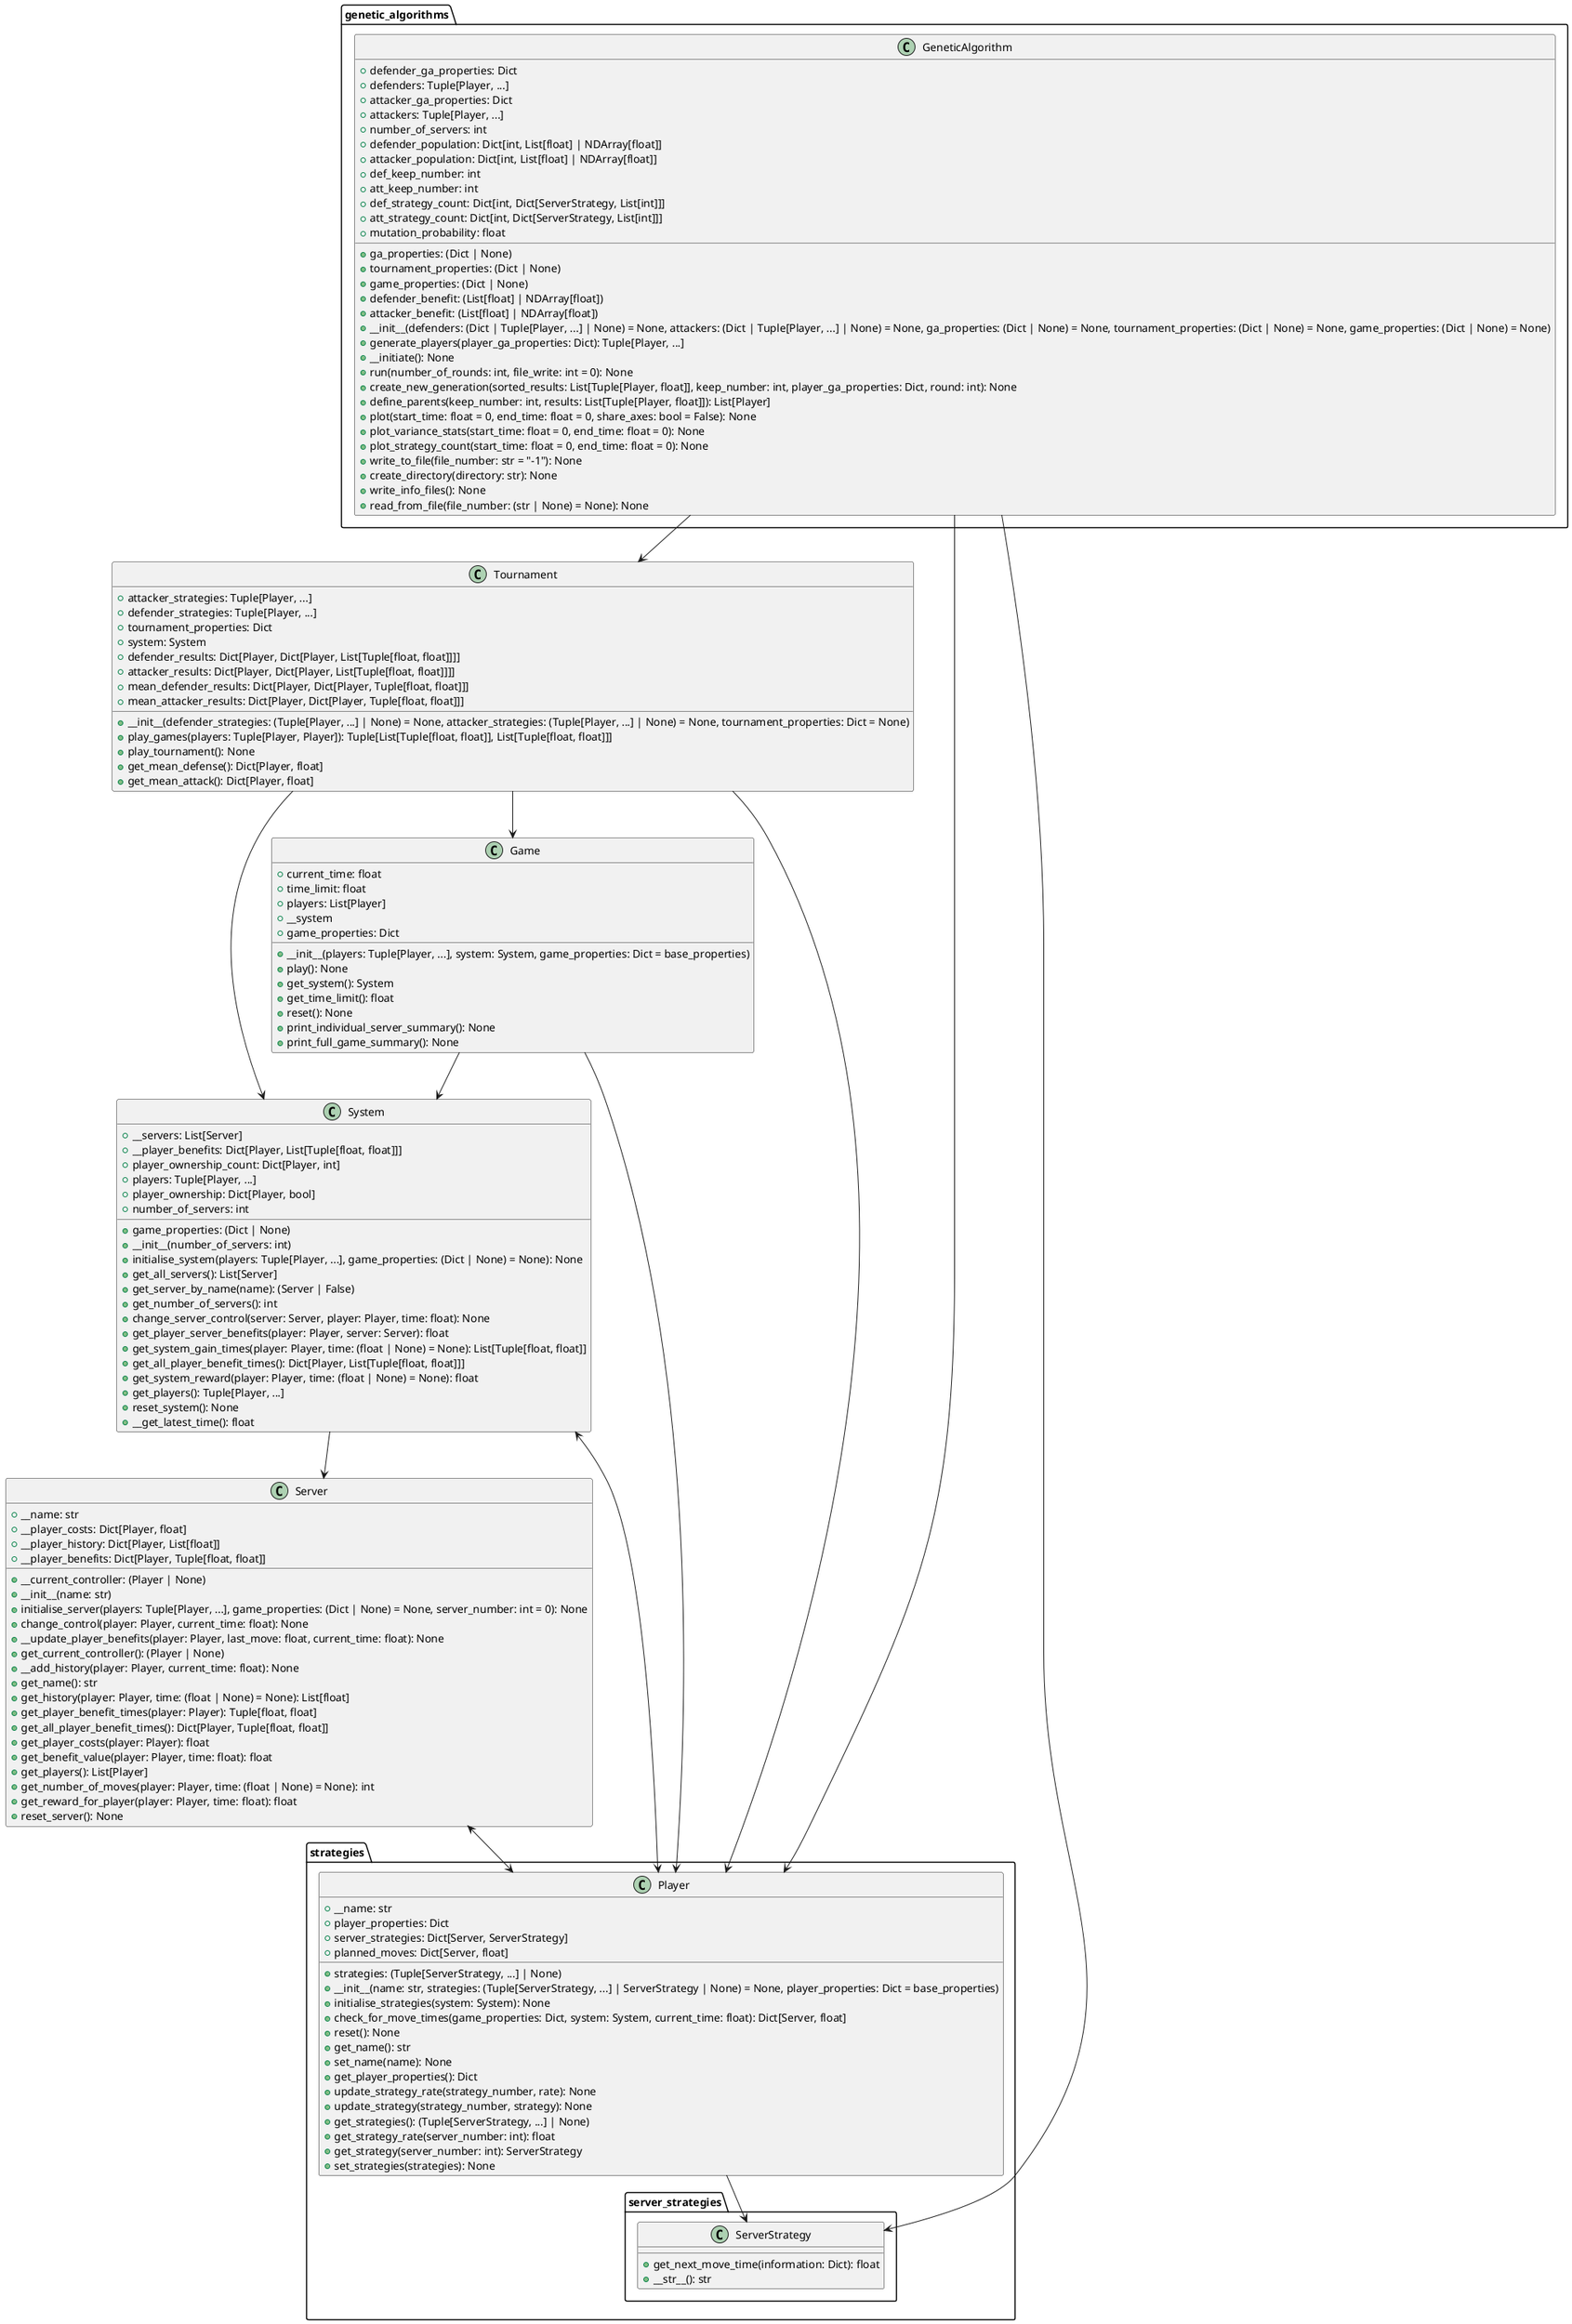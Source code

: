 @startuml "class-diagram"

class Tournament {
  + attacker_strategies: Tuple[Player, ...]
  + defender_strategies: Tuple[Player, ...]
  + tournament_properties: Dict
  + system: System
  + defender_results: Dict[Player, Dict[Player, List[Tuple[float, float]]]]
  + attacker_results: Dict[Player, Dict[Player, List[Tuple[float, float]]]]
  + mean_defender_results: Dict[Player, Dict[Player, Tuple[float, float]]]
  + mean_attacker_results: Dict[Player, Dict[Player, Tuple[float, float]]]
  + __init__(defender_strategies: (Tuple[Player, ...] | None) = None, attacker_strategies: (Tuple[Player, ...] | None) = None, tournament_properties: Dict = None)
  + play_games(players: Tuple[Player, Player]): Tuple[List[Tuple[float, float]], List[Tuple[float, float]]]
  + play_tournament(): None
  + get_mean_defense(): Dict[Player, float]
  + get_mean_attack(): Dict[Player, float]
}

class Game {
  + current_time: float
  + time_limit: float
  + players: List[Player]
  + __system
  + game_properties: Dict
  + __init__(players: Tuple[Player, ...], system: System, game_properties: Dict = base_properties)
  + play(): None
  + get_system(): System
  + get_time_limit(): float
  + reset(): None
  + print_individual_server_summary(): None
  + print_full_game_summary(): None
}

class System {
  + __servers: List[Server]
  + __player_benefits: Dict[Player, List[Tuple[float, float]]]
  + player_ownership_count: Dict[Player, int]
  + players: Tuple[Player, ...]
  + player_ownership: Dict[Player, bool]
  + game_properties: (Dict | None)
  + number_of_servers: int
  + __init__(number_of_servers: int)
  + initialise_system(players: Tuple[Player, ...], game_properties: (Dict | None) = None): None
  + get_all_servers(): List[Server]
  + get_server_by_name(name): (Server | False)
  + get_number_of_servers(): int
  + change_server_control(server: Server, player: Player, time: float): None
  + get_player_server_benefits(player: Player, server: Server): float
  + get_system_gain_times(player: Player, time: (float | None) = None): List[Tuple[float, float]]
  + get_all_player_benefit_times(): Dict[Player, List[Tuple[float, float]]]
  + get_system_reward(player: Player, time: (float | None) = None): float
  + get_players(): Tuple[Player, ...]
  + reset_system(): None
  + __get_latest_time(): float
}

class Server {
  + __name: str
  + __current_controller: (Player | None)
  + __player_costs: Dict[Player, float]
  + __player_history: Dict[Player, List[float]]
  + __player_benefits: Dict[Player, Tuple[float, float]]
  + __init__(name: str)
  + initialise_server(players: Tuple[Player, ...], game_properties: (Dict | None) = None, server_number: int = 0): None
  + change_control(player: Player, current_time: float): None
  + __update_player_benefits(player: Player, last_move: float, current_time: float): None
  + get_current_controller(): (Player | None)
  + __add_history(player: Player, current_time: float): None
  + get_name(): str
  + get_history(player: Player, time: (float | None) = None): List[float]
  + get_player_benefit_times(player: Player): Tuple[float, float]
  + get_all_player_benefit_times(): Dict[Player, Tuple[float, float]]
  + get_player_costs(player: Player): float
  + get_benefit_value(player: Player, time: float): float
  + get_players(): List[Player]
  + get_number_of_moves(player: Player, time: (float | None) = None): int
  + get_reward_for_player(player: Player, time: float): float
  + reset_server(): None
}

namespace genetic_algorithms {

  class GeneticAlgorithm {
    + ga_properties: (Dict | None)
    + defender_ga_properties: Dict
    + defenders: Tuple[Player, ...]
    + attacker_ga_properties: Dict
    + attackers: Tuple[Player, ...]
    + number_of_servers: int
    + tournament_properties: (Dict | None)
    + game_properties: (Dict | None)
    + defender_population: Dict[int, List[float] | NDArray[float]]
    + attacker_population: Dict[int, List[float] | NDArray[float]]
    + defender_benefit: (List[float] | NDArray[float])
    + attacker_benefit: (List[float] | NDArray[float])
    + def_keep_number: int
    + att_keep_number: int
    + def_strategy_count: Dict[int, Dict[ServerStrategy, List[int]]]
    + att_strategy_count: Dict[int, Dict[ServerStrategy, List[int]]]
    + mutation_probability: float
    + __init__(defenders: (Dict | Tuple[Player, ...] | None) = None, attackers: (Dict | Tuple[Player, ...] | None) = None, ga_properties: (Dict | None) = None, tournament_properties: (Dict | None) = None, game_properties: (Dict | None) = None)
    + generate_players(player_ga_properties: Dict): Tuple[Player, ...]
    + __initiate(): None
    + run(number_of_rounds: int, file_write: int = 0): None
    + create_new_generation(sorted_results: List[Tuple[Player, float]], keep_number: int, player_ga_properties: Dict, round: int): None
    + define_parents(keep_number: int, results: List[Tuple[Player, float]]): List[Player]
    + plot(start_time: float = 0, end_time: float = 0, share_axes: bool = False): None
    + plot_variance_stats(start_time: float = 0, end_time: float = 0): None
    + plot_strategy_count(start_time: float = 0, end_time: float = 0): None
    + write_to_file(file_number: str = "-1"): None
    + create_directory(directory: str): None
    + write_info_files(): None
    + read_from_file(file_number: (str | None) = None): None
  }

}

namespace strategies {

  namespace server_strategies {

    class ServerStrategy {
      + get_next_move_time(information: Dict): float
      + __str__(): str
    }

  }

  class Player {
    + __name: str
    + player_properties: Dict
    + server_strategies: Dict[Server, ServerStrategy]
    + strategies: (Tuple[ServerStrategy, ...] | None)
    + planned_moves: Dict[Server, float]
    + __init__(name: str, strategies: (Tuple[ServerStrategy, ...] | ServerStrategy | None) = None, player_properties: Dict = base_properties)
    + initialise_strategies(system: System): None
    + check_for_move_times(game_properties: Dict, system: System, current_time: float): Dict[Server, float]
    + reset(): None
    + get_name(): str
    + set_name(name): None
    + get_player_properties(): Dict
    + update_strategy_rate(strategy_number, rate): None
    + update_strategy(strategy_number, strategy): None
    + get_strategies(): (Tuple[ServerStrategy, ...] | None)
    + get_strategy_rate(server_number: int): float
    + get_strategy(server_number: int): ServerStrategy
    + set_strategies(strategies): None
  }

}

genetic_algorithms.GeneticAlgorithm --> Tournament
genetic_algorithms.GeneticAlgorithm --> strategies.Player
genetic_algorithms.GeneticAlgorithm --> strategies.server_strategies.ServerStrategy
Tournament --> Game
Tournament --> System
Tournament --> strategies.Player
Game --> System
Game --> strategies.Player
System <--> strategies.Player
System --> Server
Server <--> strategies.Player
strategies.Player --> strategies.server_strategies.ServerStrategy

@enduml

